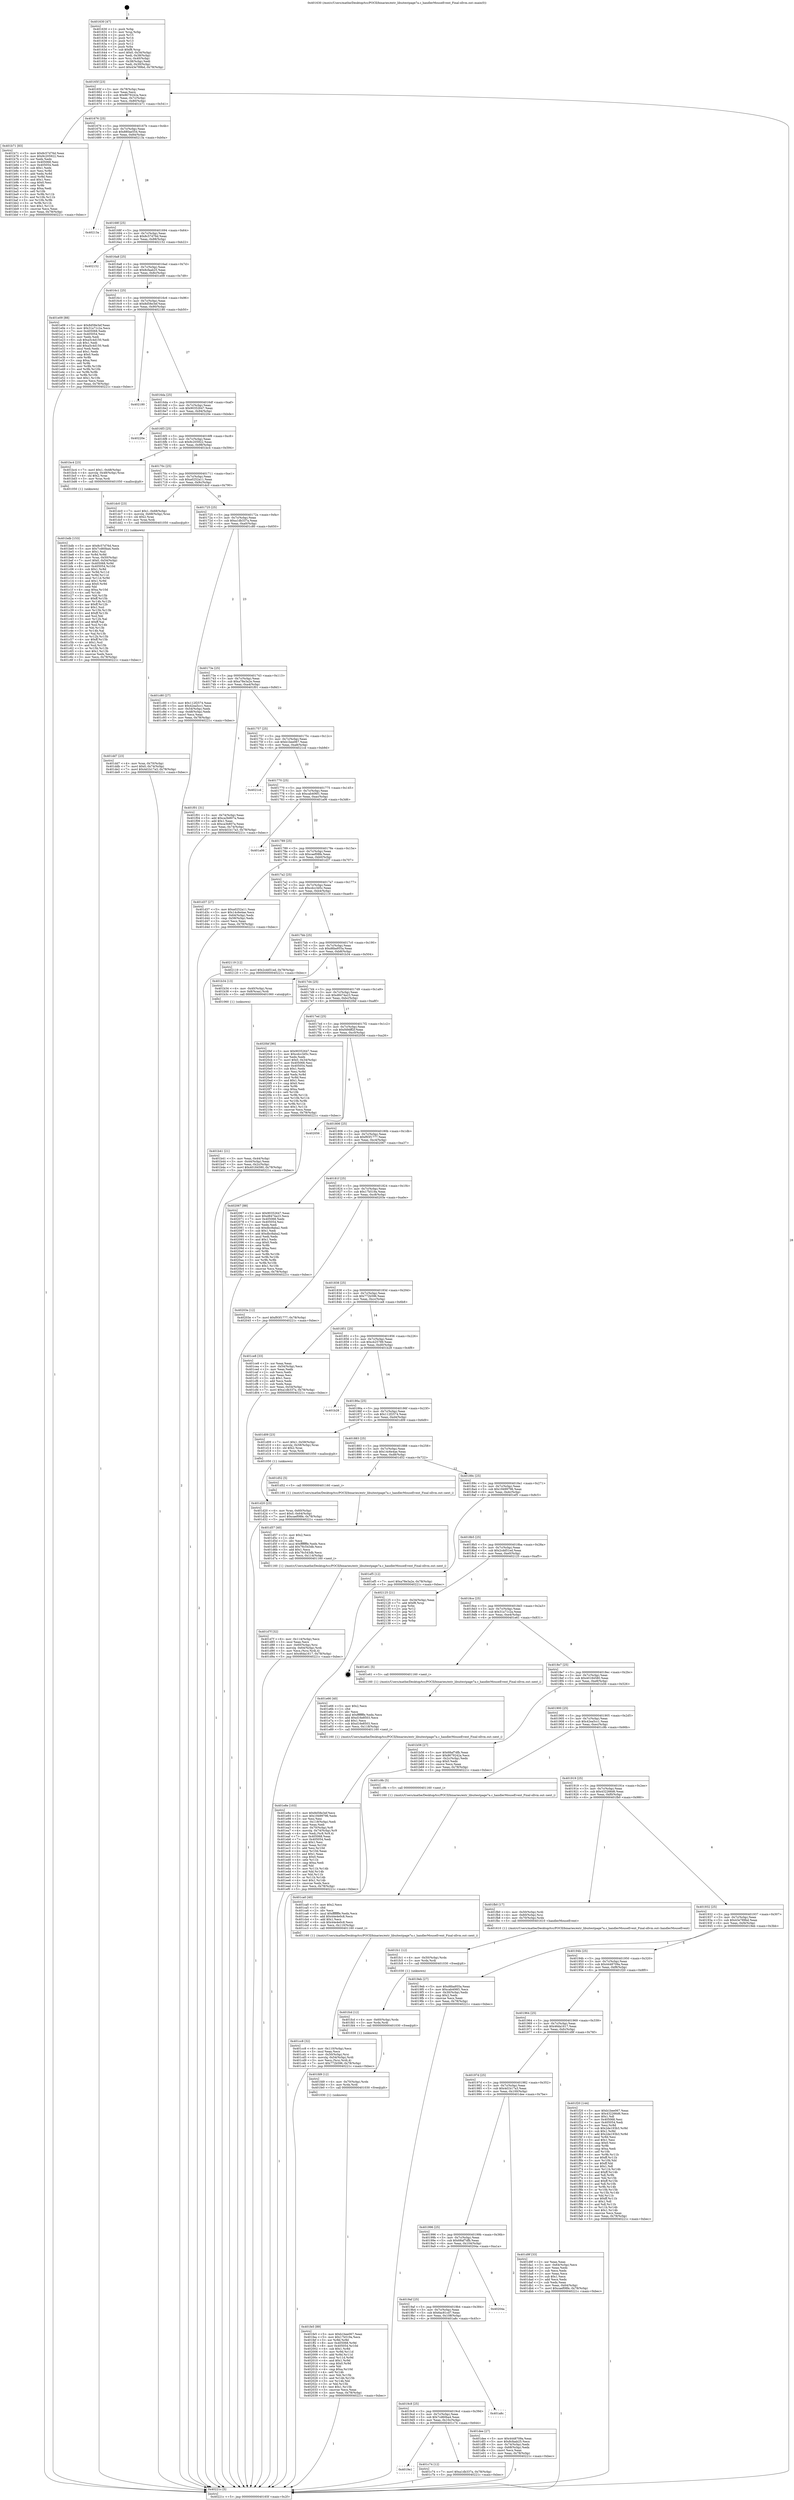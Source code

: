 digraph "0x401630" {
  label = "0x401630 (/mnt/c/Users/mathe/Desktop/tcc/POCII/binaries/extr_libuitestpage7a.c_handlerMouseEvent_Final-ollvm.out::main(0))"
  labelloc = "t"
  node[shape=record]

  Entry [label="",width=0.3,height=0.3,shape=circle,fillcolor=black,style=filled]
  "0x40165f" [label="{
     0x40165f [23]\l
     | [instrs]\l
     &nbsp;&nbsp;0x40165f \<+3\>: mov -0x78(%rbp),%eax\l
     &nbsp;&nbsp;0x401662 \<+2\>: mov %eax,%ecx\l
     &nbsp;&nbsp;0x401664 \<+6\>: sub $0x8679242a,%ecx\l
     &nbsp;&nbsp;0x40166a \<+3\>: mov %eax,-0x7c(%rbp)\l
     &nbsp;&nbsp;0x40166d \<+3\>: mov %ecx,-0x80(%rbp)\l
     &nbsp;&nbsp;0x401670 \<+6\>: je 0000000000401b71 \<main+0x541\>\l
  }"]
  "0x401b71" [label="{
     0x401b71 [83]\l
     | [instrs]\l
     &nbsp;&nbsp;0x401b71 \<+5\>: mov $0x8c57d76d,%eax\l
     &nbsp;&nbsp;0x401b76 \<+5\>: mov $0x9c205922,%ecx\l
     &nbsp;&nbsp;0x401b7b \<+2\>: xor %edx,%edx\l
     &nbsp;&nbsp;0x401b7d \<+7\>: mov 0x405068,%esi\l
     &nbsp;&nbsp;0x401b84 \<+7\>: mov 0x405054,%edi\l
     &nbsp;&nbsp;0x401b8b \<+3\>: sub $0x1,%edx\l
     &nbsp;&nbsp;0x401b8e \<+3\>: mov %esi,%r8d\l
     &nbsp;&nbsp;0x401b91 \<+3\>: add %edx,%r8d\l
     &nbsp;&nbsp;0x401b94 \<+4\>: imul %r8d,%esi\l
     &nbsp;&nbsp;0x401b98 \<+3\>: and $0x1,%esi\l
     &nbsp;&nbsp;0x401b9b \<+3\>: cmp $0x0,%esi\l
     &nbsp;&nbsp;0x401b9e \<+4\>: sete %r9b\l
     &nbsp;&nbsp;0x401ba2 \<+3\>: cmp $0xa,%edi\l
     &nbsp;&nbsp;0x401ba5 \<+4\>: setl %r10b\l
     &nbsp;&nbsp;0x401ba9 \<+3\>: mov %r9b,%r11b\l
     &nbsp;&nbsp;0x401bac \<+3\>: and %r10b,%r11b\l
     &nbsp;&nbsp;0x401baf \<+3\>: xor %r10b,%r9b\l
     &nbsp;&nbsp;0x401bb2 \<+3\>: or %r9b,%r11b\l
     &nbsp;&nbsp;0x401bb5 \<+4\>: test $0x1,%r11b\l
     &nbsp;&nbsp;0x401bb9 \<+3\>: cmovne %ecx,%eax\l
     &nbsp;&nbsp;0x401bbc \<+3\>: mov %eax,-0x78(%rbp)\l
     &nbsp;&nbsp;0x401bbf \<+5\>: jmp 000000000040221c \<main+0xbec\>\l
  }"]
  "0x401676" [label="{
     0x401676 [25]\l
     | [instrs]\l
     &nbsp;&nbsp;0x401676 \<+5\>: jmp 000000000040167b \<main+0x4b\>\l
     &nbsp;&nbsp;0x40167b \<+3\>: mov -0x7c(%rbp),%eax\l
     &nbsp;&nbsp;0x40167e \<+5\>: sub $0x880ae554,%eax\l
     &nbsp;&nbsp;0x401683 \<+6\>: mov %eax,-0x84(%rbp)\l
     &nbsp;&nbsp;0x401689 \<+6\>: je 000000000040213a \<main+0xb0a\>\l
  }"]
  Exit [label="",width=0.3,height=0.3,shape=circle,fillcolor=black,style=filled,peripheries=2]
  "0x40213a" [label="{
     0x40213a\l
  }", style=dashed]
  "0x40168f" [label="{
     0x40168f [25]\l
     | [instrs]\l
     &nbsp;&nbsp;0x40168f \<+5\>: jmp 0000000000401694 \<main+0x64\>\l
     &nbsp;&nbsp;0x401694 \<+3\>: mov -0x7c(%rbp),%eax\l
     &nbsp;&nbsp;0x401697 \<+5\>: sub $0x8c57d76d,%eax\l
     &nbsp;&nbsp;0x40169c \<+6\>: mov %eax,-0x88(%rbp)\l
     &nbsp;&nbsp;0x4016a2 \<+6\>: je 0000000000402152 \<main+0xb22\>\l
  }"]
  "0x401fe5" [label="{
     0x401fe5 [89]\l
     | [instrs]\l
     &nbsp;&nbsp;0x401fe5 \<+5\>: mov $0xb1bee067,%eax\l
     &nbsp;&nbsp;0x401fea \<+5\>: mov $0x17b519a,%ecx\l
     &nbsp;&nbsp;0x401fef \<+3\>: xor %r8d,%r8d\l
     &nbsp;&nbsp;0x401ff2 \<+8\>: mov 0x405068,%r9d\l
     &nbsp;&nbsp;0x401ffa \<+8\>: mov 0x405054,%r10d\l
     &nbsp;&nbsp;0x402002 \<+4\>: sub $0x1,%r8d\l
     &nbsp;&nbsp;0x402006 \<+3\>: mov %r9d,%r11d\l
     &nbsp;&nbsp;0x402009 \<+3\>: add %r8d,%r11d\l
     &nbsp;&nbsp;0x40200c \<+4\>: imul %r11d,%r9d\l
     &nbsp;&nbsp;0x402010 \<+4\>: and $0x1,%r9d\l
     &nbsp;&nbsp;0x402014 \<+4\>: cmp $0x0,%r9d\l
     &nbsp;&nbsp;0x402018 \<+3\>: sete %bl\l
     &nbsp;&nbsp;0x40201b \<+4\>: cmp $0xa,%r10d\l
     &nbsp;&nbsp;0x40201f \<+4\>: setl %r14b\l
     &nbsp;&nbsp;0x402023 \<+3\>: mov %bl,%r15b\l
     &nbsp;&nbsp;0x402026 \<+3\>: and %r14b,%r15b\l
     &nbsp;&nbsp;0x402029 \<+3\>: xor %r14b,%bl\l
     &nbsp;&nbsp;0x40202c \<+3\>: or %bl,%r15b\l
     &nbsp;&nbsp;0x40202f \<+4\>: test $0x1,%r15b\l
     &nbsp;&nbsp;0x402033 \<+3\>: cmovne %ecx,%eax\l
     &nbsp;&nbsp;0x402036 \<+3\>: mov %eax,-0x78(%rbp)\l
     &nbsp;&nbsp;0x402039 \<+5\>: jmp 000000000040221c \<main+0xbec\>\l
  }"]
  "0x402152" [label="{
     0x402152\l
  }", style=dashed]
  "0x4016a8" [label="{
     0x4016a8 [25]\l
     | [instrs]\l
     &nbsp;&nbsp;0x4016a8 \<+5\>: jmp 00000000004016ad \<main+0x7d\>\l
     &nbsp;&nbsp;0x4016ad \<+3\>: mov -0x7c(%rbp),%eax\l
     &nbsp;&nbsp;0x4016b0 \<+5\>: sub $0x8cfaab25,%eax\l
     &nbsp;&nbsp;0x4016b5 \<+6\>: mov %eax,-0x8c(%rbp)\l
     &nbsp;&nbsp;0x4016bb \<+6\>: je 0000000000401e09 \<main+0x7d9\>\l
  }"]
  "0x401fd9" [label="{
     0x401fd9 [12]\l
     | [instrs]\l
     &nbsp;&nbsp;0x401fd9 \<+4\>: mov -0x70(%rbp),%rdx\l
     &nbsp;&nbsp;0x401fdd \<+3\>: mov %rdx,%rdi\l
     &nbsp;&nbsp;0x401fe0 \<+5\>: call 0000000000401030 \<free@plt\>\l
     | [calls]\l
     &nbsp;&nbsp;0x401030 \{1\} (unknown)\l
  }"]
  "0x401e09" [label="{
     0x401e09 [88]\l
     | [instrs]\l
     &nbsp;&nbsp;0x401e09 \<+5\>: mov $0x8d58e3ef,%eax\l
     &nbsp;&nbsp;0x401e0e \<+5\>: mov $0x31a71c2a,%ecx\l
     &nbsp;&nbsp;0x401e13 \<+7\>: mov 0x405068,%edx\l
     &nbsp;&nbsp;0x401e1a \<+7\>: mov 0x405054,%esi\l
     &nbsp;&nbsp;0x401e21 \<+2\>: mov %edx,%edi\l
     &nbsp;&nbsp;0x401e23 \<+6\>: sub $0xa5c4d150,%edi\l
     &nbsp;&nbsp;0x401e29 \<+3\>: sub $0x1,%edi\l
     &nbsp;&nbsp;0x401e2c \<+6\>: add $0xa5c4d150,%edi\l
     &nbsp;&nbsp;0x401e32 \<+3\>: imul %edi,%edx\l
     &nbsp;&nbsp;0x401e35 \<+3\>: and $0x1,%edx\l
     &nbsp;&nbsp;0x401e38 \<+3\>: cmp $0x0,%edx\l
     &nbsp;&nbsp;0x401e3b \<+4\>: sete %r8b\l
     &nbsp;&nbsp;0x401e3f \<+3\>: cmp $0xa,%esi\l
     &nbsp;&nbsp;0x401e42 \<+4\>: setl %r9b\l
     &nbsp;&nbsp;0x401e46 \<+3\>: mov %r8b,%r10b\l
     &nbsp;&nbsp;0x401e49 \<+3\>: and %r9b,%r10b\l
     &nbsp;&nbsp;0x401e4c \<+3\>: xor %r9b,%r8b\l
     &nbsp;&nbsp;0x401e4f \<+3\>: or %r8b,%r10b\l
     &nbsp;&nbsp;0x401e52 \<+4\>: test $0x1,%r10b\l
     &nbsp;&nbsp;0x401e56 \<+3\>: cmovne %ecx,%eax\l
     &nbsp;&nbsp;0x401e59 \<+3\>: mov %eax,-0x78(%rbp)\l
     &nbsp;&nbsp;0x401e5c \<+5\>: jmp 000000000040221c \<main+0xbec\>\l
  }"]
  "0x4016c1" [label="{
     0x4016c1 [25]\l
     | [instrs]\l
     &nbsp;&nbsp;0x4016c1 \<+5\>: jmp 00000000004016c6 \<main+0x96\>\l
     &nbsp;&nbsp;0x4016c6 \<+3\>: mov -0x7c(%rbp),%eax\l
     &nbsp;&nbsp;0x4016c9 \<+5\>: sub $0x8d58e3ef,%eax\l
     &nbsp;&nbsp;0x4016ce \<+6\>: mov %eax,-0x90(%rbp)\l
     &nbsp;&nbsp;0x4016d4 \<+6\>: je 0000000000402180 \<main+0xb50\>\l
  }"]
  "0x401fcd" [label="{
     0x401fcd [12]\l
     | [instrs]\l
     &nbsp;&nbsp;0x401fcd \<+4\>: mov -0x60(%rbp),%rdx\l
     &nbsp;&nbsp;0x401fd1 \<+3\>: mov %rdx,%rdi\l
     &nbsp;&nbsp;0x401fd4 \<+5\>: call 0000000000401030 \<free@plt\>\l
     | [calls]\l
     &nbsp;&nbsp;0x401030 \{1\} (unknown)\l
  }"]
  "0x402180" [label="{
     0x402180\l
  }", style=dashed]
  "0x4016da" [label="{
     0x4016da [25]\l
     | [instrs]\l
     &nbsp;&nbsp;0x4016da \<+5\>: jmp 00000000004016df \<main+0xaf\>\l
     &nbsp;&nbsp;0x4016df \<+3\>: mov -0x7c(%rbp),%eax\l
     &nbsp;&nbsp;0x4016e2 \<+5\>: sub $0x90352647,%eax\l
     &nbsp;&nbsp;0x4016e7 \<+6\>: mov %eax,-0x94(%rbp)\l
     &nbsp;&nbsp;0x4016ed \<+6\>: je 000000000040220e \<main+0xbde\>\l
  }"]
  "0x401fc1" [label="{
     0x401fc1 [12]\l
     | [instrs]\l
     &nbsp;&nbsp;0x401fc1 \<+4\>: mov -0x50(%rbp),%rdx\l
     &nbsp;&nbsp;0x401fc5 \<+3\>: mov %rdx,%rdi\l
     &nbsp;&nbsp;0x401fc8 \<+5\>: call 0000000000401030 \<free@plt\>\l
     | [calls]\l
     &nbsp;&nbsp;0x401030 \{1\} (unknown)\l
  }"]
  "0x40220e" [label="{
     0x40220e\l
  }", style=dashed]
  "0x4016f3" [label="{
     0x4016f3 [25]\l
     | [instrs]\l
     &nbsp;&nbsp;0x4016f3 \<+5\>: jmp 00000000004016f8 \<main+0xc8\>\l
     &nbsp;&nbsp;0x4016f8 \<+3\>: mov -0x7c(%rbp),%eax\l
     &nbsp;&nbsp;0x4016fb \<+5\>: sub $0x9c205922,%eax\l
     &nbsp;&nbsp;0x401700 \<+6\>: mov %eax,-0x98(%rbp)\l
     &nbsp;&nbsp;0x401706 \<+6\>: je 0000000000401bc4 \<main+0x594\>\l
  }"]
  "0x401e8e" [label="{
     0x401e8e [103]\l
     | [instrs]\l
     &nbsp;&nbsp;0x401e8e \<+5\>: mov $0x8d58e3ef,%ecx\l
     &nbsp;&nbsp;0x401e93 \<+5\>: mov $0x19499796,%edx\l
     &nbsp;&nbsp;0x401e98 \<+2\>: xor %esi,%esi\l
     &nbsp;&nbsp;0x401e9a \<+6\>: mov -0x118(%rbp),%edi\l
     &nbsp;&nbsp;0x401ea0 \<+3\>: imul %eax,%edi\l
     &nbsp;&nbsp;0x401ea3 \<+4\>: mov -0x70(%rbp),%r8\l
     &nbsp;&nbsp;0x401ea7 \<+4\>: movslq -0x74(%rbp),%r9\l
     &nbsp;&nbsp;0x401eab \<+4\>: mov %edi,(%r8,%r9,4)\l
     &nbsp;&nbsp;0x401eaf \<+7\>: mov 0x405068,%eax\l
     &nbsp;&nbsp;0x401eb6 \<+7\>: mov 0x405054,%edi\l
     &nbsp;&nbsp;0x401ebd \<+3\>: sub $0x1,%esi\l
     &nbsp;&nbsp;0x401ec0 \<+3\>: mov %eax,%r10d\l
     &nbsp;&nbsp;0x401ec3 \<+3\>: add %esi,%r10d\l
     &nbsp;&nbsp;0x401ec6 \<+4\>: imul %r10d,%eax\l
     &nbsp;&nbsp;0x401eca \<+3\>: and $0x1,%eax\l
     &nbsp;&nbsp;0x401ecd \<+3\>: cmp $0x0,%eax\l
     &nbsp;&nbsp;0x401ed0 \<+4\>: sete %r11b\l
     &nbsp;&nbsp;0x401ed4 \<+3\>: cmp $0xa,%edi\l
     &nbsp;&nbsp;0x401ed7 \<+3\>: setl %bl\l
     &nbsp;&nbsp;0x401eda \<+3\>: mov %r11b,%r14b\l
     &nbsp;&nbsp;0x401edd \<+3\>: and %bl,%r14b\l
     &nbsp;&nbsp;0x401ee0 \<+3\>: xor %bl,%r11b\l
     &nbsp;&nbsp;0x401ee3 \<+3\>: or %r11b,%r14b\l
     &nbsp;&nbsp;0x401ee6 \<+4\>: test $0x1,%r14b\l
     &nbsp;&nbsp;0x401eea \<+3\>: cmovne %edx,%ecx\l
     &nbsp;&nbsp;0x401eed \<+3\>: mov %ecx,-0x78(%rbp)\l
     &nbsp;&nbsp;0x401ef0 \<+5\>: jmp 000000000040221c \<main+0xbec\>\l
  }"]
  "0x401bc4" [label="{
     0x401bc4 [23]\l
     | [instrs]\l
     &nbsp;&nbsp;0x401bc4 \<+7\>: movl $0x1,-0x48(%rbp)\l
     &nbsp;&nbsp;0x401bcb \<+4\>: movslq -0x48(%rbp),%rax\l
     &nbsp;&nbsp;0x401bcf \<+4\>: shl $0x2,%rax\l
     &nbsp;&nbsp;0x401bd3 \<+3\>: mov %rax,%rdi\l
     &nbsp;&nbsp;0x401bd6 \<+5\>: call 0000000000401050 \<malloc@plt\>\l
     | [calls]\l
     &nbsp;&nbsp;0x401050 \{1\} (unknown)\l
  }"]
  "0x40170c" [label="{
     0x40170c [25]\l
     | [instrs]\l
     &nbsp;&nbsp;0x40170c \<+5\>: jmp 0000000000401711 \<main+0xe1\>\l
     &nbsp;&nbsp;0x401711 \<+3\>: mov -0x7c(%rbp),%eax\l
     &nbsp;&nbsp;0x401714 \<+5\>: sub $0xa0252a11,%eax\l
     &nbsp;&nbsp;0x401719 \<+6\>: mov %eax,-0x9c(%rbp)\l
     &nbsp;&nbsp;0x40171f \<+6\>: je 0000000000401dc0 \<main+0x790\>\l
  }"]
  "0x401e66" [label="{
     0x401e66 [40]\l
     | [instrs]\l
     &nbsp;&nbsp;0x401e66 \<+5\>: mov $0x2,%ecx\l
     &nbsp;&nbsp;0x401e6b \<+1\>: cltd\l
     &nbsp;&nbsp;0x401e6c \<+2\>: idiv %ecx\l
     &nbsp;&nbsp;0x401e6e \<+6\>: imul $0xfffffffe,%edx,%ecx\l
     &nbsp;&nbsp;0x401e74 \<+6\>: add $0xd16e8503,%ecx\l
     &nbsp;&nbsp;0x401e7a \<+3\>: add $0x1,%ecx\l
     &nbsp;&nbsp;0x401e7d \<+6\>: sub $0xd16e8503,%ecx\l
     &nbsp;&nbsp;0x401e83 \<+6\>: mov %ecx,-0x118(%rbp)\l
     &nbsp;&nbsp;0x401e89 \<+5\>: call 0000000000401160 \<next_i\>\l
     | [calls]\l
     &nbsp;&nbsp;0x401160 \{1\} (/mnt/c/Users/mathe/Desktop/tcc/POCII/binaries/extr_libuitestpage7a.c_handlerMouseEvent_Final-ollvm.out::next_i)\l
  }"]
  "0x401dc0" [label="{
     0x401dc0 [23]\l
     | [instrs]\l
     &nbsp;&nbsp;0x401dc0 \<+7\>: movl $0x1,-0x68(%rbp)\l
     &nbsp;&nbsp;0x401dc7 \<+4\>: movslq -0x68(%rbp),%rax\l
     &nbsp;&nbsp;0x401dcb \<+4\>: shl $0x2,%rax\l
     &nbsp;&nbsp;0x401dcf \<+3\>: mov %rax,%rdi\l
     &nbsp;&nbsp;0x401dd2 \<+5\>: call 0000000000401050 \<malloc@plt\>\l
     | [calls]\l
     &nbsp;&nbsp;0x401050 \{1\} (unknown)\l
  }"]
  "0x401725" [label="{
     0x401725 [25]\l
     | [instrs]\l
     &nbsp;&nbsp;0x401725 \<+5\>: jmp 000000000040172a \<main+0xfa\>\l
     &nbsp;&nbsp;0x40172a \<+3\>: mov -0x7c(%rbp),%eax\l
     &nbsp;&nbsp;0x40172d \<+5\>: sub $0xa1db337a,%eax\l
     &nbsp;&nbsp;0x401732 \<+6\>: mov %eax,-0xa0(%rbp)\l
     &nbsp;&nbsp;0x401738 \<+6\>: je 0000000000401c80 \<main+0x650\>\l
  }"]
  "0x401dd7" [label="{
     0x401dd7 [23]\l
     | [instrs]\l
     &nbsp;&nbsp;0x401dd7 \<+4\>: mov %rax,-0x70(%rbp)\l
     &nbsp;&nbsp;0x401ddb \<+7\>: movl $0x0,-0x74(%rbp)\l
     &nbsp;&nbsp;0x401de2 \<+7\>: movl $0x4d1b17a3,-0x78(%rbp)\l
     &nbsp;&nbsp;0x401de9 \<+5\>: jmp 000000000040221c \<main+0xbec\>\l
  }"]
  "0x401c80" [label="{
     0x401c80 [27]\l
     | [instrs]\l
     &nbsp;&nbsp;0x401c80 \<+5\>: mov $0x112f2574,%eax\l
     &nbsp;&nbsp;0x401c85 \<+5\>: mov $0x42ea5cc1,%ecx\l
     &nbsp;&nbsp;0x401c8a \<+3\>: mov -0x54(%rbp),%edx\l
     &nbsp;&nbsp;0x401c8d \<+3\>: cmp -0x48(%rbp),%edx\l
     &nbsp;&nbsp;0x401c90 \<+3\>: cmovl %ecx,%eax\l
     &nbsp;&nbsp;0x401c93 \<+3\>: mov %eax,-0x78(%rbp)\l
     &nbsp;&nbsp;0x401c96 \<+5\>: jmp 000000000040221c \<main+0xbec\>\l
  }"]
  "0x40173e" [label="{
     0x40173e [25]\l
     | [instrs]\l
     &nbsp;&nbsp;0x40173e \<+5\>: jmp 0000000000401743 \<main+0x113\>\l
     &nbsp;&nbsp;0x401743 \<+3\>: mov -0x7c(%rbp),%eax\l
     &nbsp;&nbsp;0x401746 \<+5\>: sub $0xa78e3a2e,%eax\l
     &nbsp;&nbsp;0x40174b \<+6\>: mov %eax,-0xa4(%rbp)\l
     &nbsp;&nbsp;0x401751 \<+6\>: je 0000000000401f01 \<main+0x8d1\>\l
  }"]
  "0x401d7f" [label="{
     0x401d7f [32]\l
     | [instrs]\l
     &nbsp;&nbsp;0x401d7f \<+6\>: mov -0x114(%rbp),%ecx\l
     &nbsp;&nbsp;0x401d85 \<+3\>: imul %eax,%ecx\l
     &nbsp;&nbsp;0x401d88 \<+4\>: mov -0x60(%rbp),%rsi\l
     &nbsp;&nbsp;0x401d8c \<+4\>: movslq -0x64(%rbp),%rdi\l
     &nbsp;&nbsp;0x401d90 \<+3\>: mov %ecx,(%rsi,%rdi,4)\l
     &nbsp;&nbsp;0x401d93 \<+7\>: movl $0x46da1617,-0x78(%rbp)\l
     &nbsp;&nbsp;0x401d9a \<+5\>: jmp 000000000040221c \<main+0xbec\>\l
  }"]
  "0x401f01" [label="{
     0x401f01 [31]\l
     | [instrs]\l
     &nbsp;&nbsp;0x401f01 \<+3\>: mov -0x74(%rbp),%eax\l
     &nbsp;&nbsp;0x401f04 \<+5\>: add $0xca3b807a,%eax\l
     &nbsp;&nbsp;0x401f09 \<+3\>: add $0x1,%eax\l
     &nbsp;&nbsp;0x401f0c \<+5\>: sub $0xca3b807a,%eax\l
     &nbsp;&nbsp;0x401f11 \<+3\>: mov %eax,-0x74(%rbp)\l
     &nbsp;&nbsp;0x401f14 \<+7\>: movl $0x4d1b17a3,-0x78(%rbp)\l
     &nbsp;&nbsp;0x401f1b \<+5\>: jmp 000000000040221c \<main+0xbec\>\l
  }"]
  "0x401757" [label="{
     0x401757 [25]\l
     | [instrs]\l
     &nbsp;&nbsp;0x401757 \<+5\>: jmp 000000000040175c \<main+0x12c\>\l
     &nbsp;&nbsp;0x40175c \<+3\>: mov -0x7c(%rbp),%eax\l
     &nbsp;&nbsp;0x40175f \<+5\>: sub $0xb1bee067,%eax\l
     &nbsp;&nbsp;0x401764 \<+6\>: mov %eax,-0xa8(%rbp)\l
     &nbsp;&nbsp;0x40176a \<+6\>: je 00000000004021cd \<main+0xb9d\>\l
  }"]
  "0x401d57" [label="{
     0x401d57 [40]\l
     | [instrs]\l
     &nbsp;&nbsp;0x401d57 \<+5\>: mov $0x2,%ecx\l
     &nbsp;&nbsp;0x401d5c \<+1\>: cltd\l
     &nbsp;&nbsp;0x401d5d \<+2\>: idiv %ecx\l
     &nbsp;&nbsp;0x401d5f \<+6\>: imul $0xfffffffe,%edx,%ecx\l
     &nbsp;&nbsp;0x401d65 \<+6\>: add $0x76c543db,%ecx\l
     &nbsp;&nbsp;0x401d6b \<+3\>: add $0x1,%ecx\l
     &nbsp;&nbsp;0x401d6e \<+6\>: sub $0x76c543db,%ecx\l
     &nbsp;&nbsp;0x401d74 \<+6\>: mov %ecx,-0x114(%rbp)\l
     &nbsp;&nbsp;0x401d7a \<+5\>: call 0000000000401160 \<next_i\>\l
     | [calls]\l
     &nbsp;&nbsp;0x401160 \{1\} (/mnt/c/Users/mathe/Desktop/tcc/POCII/binaries/extr_libuitestpage7a.c_handlerMouseEvent_Final-ollvm.out::next_i)\l
  }"]
  "0x4021cd" [label="{
     0x4021cd\l
  }", style=dashed]
  "0x401770" [label="{
     0x401770 [25]\l
     | [instrs]\l
     &nbsp;&nbsp;0x401770 \<+5\>: jmp 0000000000401775 \<main+0x145\>\l
     &nbsp;&nbsp;0x401775 \<+3\>: mov -0x7c(%rbp),%eax\l
     &nbsp;&nbsp;0x401778 \<+5\>: sub $0xcab406f1,%eax\l
     &nbsp;&nbsp;0x40177d \<+6\>: mov %eax,-0xac(%rbp)\l
     &nbsp;&nbsp;0x401783 \<+6\>: je 0000000000401a06 \<main+0x3d6\>\l
  }"]
  "0x401d20" [label="{
     0x401d20 [23]\l
     | [instrs]\l
     &nbsp;&nbsp;0x401d20 \<+4\>: mov %rax,-0x60(%rbp)\l
     &nbsp;&nbsp;0x401d24 \<+7\>: movl $0x0,-0x64(%rbp)\l
     &nbsp;&nbsp;0x401d2b \<+7\>: movl $0xcaef08fe,-0x78(%rbp)\l
     &nbsp;&nbsp;0x401d32 \<+5\>: jmp 000000000040221c \<main+0xbec\>\l
  }"]
  "0x401a06" [label="{
     0x401a06\l
  }", style=dashed]
  "0x401789" [label="{
     0x401789 [25]\l
     | [instrs]\l
     &nbsp;&nbsp;0x401789 \<+5\>: jmp 000000000040178e \<main+0x15e\>\l
     &nbsp;&nbsp;0x40178e \<+3\>: mov -0x7c(%rbp),%eax\l
     &nbsp;&nbsp;0x401791 \<+5\>: sub $0xcaef08fe,%eax\l
     &nbsp;&nbsp;0x401796 \<+6\>: mov %eax,-0xb0(%rbp)\l
     &nbsp;&nbsp;0x40179c \<+6\>: je 0000000000401d37 \<main+0x707\>\l
  }"]
  "0x401cc8" [label="{
     0x401cc8 [32]\l
     | [instrs]\l
     &nbsp;&nbsp;0x401cc8 \<+6\>: mov -0x110(%rbp),%ecx\l
     &nbsp;&nbsp;0x401cce \<+3\>: imul %eax,%ecx\l
     &nbsp;&nbsp;0x401cd1 \<+4\>: mov -0x50(%rbp),%rsi\l
     &nbsp;&nbsp;0x401cd5 \<+4\>: movslq -0x54(%rbp),%rdi\l
     &nbsp;&nbsp;0x401cd9 \<+3\>: mov %ecx,(%rsi,%rdi,4)\l
     &nbsp;&nbsp;0x401cdc \<+7\>: movl $0x772b596,-0x78(%rbp)\l
     &nbsp;&nbsp;0x401ce3 \<+5\>: jmp 000000000040221c \<main+0xbec\>\l
  }"]
  "0x401d37" [label="{
     0x401d37 [27]\l
     | [instrs]\l
     &nbsp;&nbsp;0x401d37 \<+5\>: mov $0xa0252a11,%eax\l
     &nbsp;&nbsp;0x401d3c \<+5\>: mov $0x14c6e4ae,%ecx\l
     &nbsp;&nbsp;0x401d41 \<+3\>: mov -0x64(%rbp),%edx\l
     &nbsp;&nbsp;0x401d44 \<+3\>: cmp -0x58(%rbp),%edx\l
     &nbsp;&nbsp;0x401d47 \<+3\>: cmovl %ecx,%eax\l
     &nbsp;&nbsp;0x401d4a \<+3\>: mov %eax,-0x78(%rbp)\l
     &nbsp;&nbsp;0x401d4d \<+5\>: jmp 000000000040221c \<main+0xbec\>\l
  }"]
  "0x4017a2" [label="{
     0x4017a2 [25]\l
     | [instrs]\l
     &nbsp;&nbsp;0x4017a2 \<+5\>: jmp 00000000004017a7 \<main+0x177\>\l
     &nbsp;&nbsp;0x4017a7 \<+3\>: mov -0x7c(%rbp),%eax\l
     &nbsp;&nbsp;0x4017aa \<+5\>: sub $0xcdcc3d5c,%eax\l
     &nbsp;&nbsp;0x4017af \<+6\>: mov %eax,-0xb4(%rbp)\l
     &nbsp;&nbsp;0x4017b5 \<+6\>: je 0000000000402119 \<main+0xae9\>\l
  }"]
  "0x401ca0" [label="{
     0x401ca0 [40]\l
     | [instrs]\l
     &nbsp;&nbsp;0x401ca0 \<+5\>: mov $0x2,%ecx\l
     &nbsp;&nbsp;0x401ca5 \<+1\>: cltd\l
     &nbsp;&nbsp;0x401ca6 \<+2\>: idiv %ecx\l
     &nbsp;&nbsp;0x401ca8 \<+6\>: imul $0xfffffffe,%edx,%ecx\l
     &nbsp;&nbsp;0x401cae \<+6\>: add $0x44e4e0c8,%ecx\l
     &nbsp;&nbsp;0x401cb4 \<+3\>: add $0x1,%ecx\l
     &nbsp;&nbsp;0x401cb7 \<+6\>: sub $0x44e4e0c8,%ecx\l
     &nbsp;&nbsp;0x401cbd \<+6\>: mov %ecx,-0x110(%rbp)\l
     &nbsp;&nbsp;0x401cc3 \<+5\>: call 0000000000401160 \<next_i\>\l
     | [calls]\l
     &nbsp;&nbsp;0x401160 \{1\} (/mnt/c/Users/mathe/Desktop/tcc/POCII/binaries/extr_libuitestpage7a.c_handlerMouseEvent_Final-ollvm.out::next_i)\l
  }"]
  "0x402119" [label="{
     0x402119 [12]\l
     | [instrs]\l
     &nbsp;&nbsp;0x402119 \<+7\>: movl $0x2cdd51ed,-0x78(%rbp)\l
     &nbsp;&nbsp;0x402120 \<+5\>: jmp 000000000040221c \<main+0xbec\>\l
  }"]
  "0x4017bb" [label="{
     0x4017bb [25]\l
     | [instrs]\l
     &nbsp;&nbsp;0x4017bb \<+5\>: jmp 00000000004017c0 \<main+0x190\>\l
     &nbsp;&nbsp;0x4017c0 \<+3\>: mov -0x7c(%rbp),%eax\l
     &nbsp;&nbsp;0x4017c3 \<+5\>: sub $0xd6ba955a,%eax\l
     &nbsp;&nbsp;0x4017c8 \<+6\>: mov %eax,-0xb8(%rbp)\l
     &nbsp;&nbsp;0x4017ce \<+6\>: je 0000000000401b34 \<main+0x504\>\l
  }"]
  "0x4019e1" [label="{
     0x4019e1\l
  }", style=dashed]
  "0x401b34" [label="{
     0x401b34 [13]\l
     | [instrs]\l
     &nbsp;&nbsp;0x401b34 \<+4\>: mov -0x40(%rbp),%rax\l
     &nbsp;&nbsp;0x401b38 \<+4\>: mov 0x8(%rax),%rdi\l
     &nbsp;&nbsp;0x401b3c \<+5\>: call 0000000000401060 \<atoi@plt\>\l
     | [calls]\l
     &nbsp;&nbsp;0x401060 \{1\} (unknown)\l
  }"]
  "0x4017d4" [label="{
     0x4017d4 [25]\l
     | [instrs]\l
     &nbsp;&nbsp;0x4017d4 \<+5\>: jmp 00000000004017d9 \<main+0x1a9\>\l
     &nbsp;&nbsp;0x4017d9 \<+3\>: mov -0x7c(%rbp),%eax\l
     &nbsp;&nbsp;0x4017dc \<+5\>: sub $0xd8474a23,%eax\l
     &nbsp;&nbsp;0x4017e1 \<+6\>: mov %eax,-0xbc(%rbp)\l
     &nbsp;&nbsp;0x4017e7 \<+6\>: je 00000000004020bf \<main+0xa8f\>\l
  }"]
  "0x401c74" [label="{
     0x401c74 [12]\l
     | [instrs]\l
     &nbsp;&nbsp;0x401c74 \<+7\>: movl $0xa1db337a,-0x78(%rbp)\l
     &nbsp;&nbsp;0x401c7b \<+5\>: jmp 000000000040221c \<main+0xbec\>\l
  }"]
  "0x4020bf" [label="{
     0x4020bf [90]\l
     | [instrs]\l
     &nbsp;&nbsp;0x4020bf \<+5\>: mov $0x90352647,%eax\l
     &nbsp;&nbsp;0x4020c4 \<+5\>: mov $0xcdcc3d5c,%ecx\l
     &nbsp;&nbsp;0x4020c9 \<+2\>: xor %edx,%edx\l
     &nbsp;&nbsp;0x4020cb \<+7\>: movl $0x0,-0x34(%rbp)\l
     &nbsp;&nbsp;0x4020d2 \<+7\>: mov 0x405068,%esi\l
     &nbsp;&nbsp;0x4020d9 \<+7\>: mov 0x405054,%edi\l
     &nbsp;&nbsp;0x4020e0 \<+3\>: sub $0x1,%edx\l
     &nbsp;&nbsp;0x4020e3 \<+3\>: mov %esi,%r8d\l
     &nbsp;&nbsp;0x4020e6 \<+3\>: add %edx,%r8d\l
     &nbsp;&nbsp;0x4020e9 \<+4\>: imul %r8d,%esi\l
     &nbsp;&nbsp;0x4020ed \<+3\>: and $0x1,%esi\l
     &nbsp;&nbsp;0x4020f0 \<+3\>: cmp $0x0,%esi\l
     &nbsp;&nbsp;0x4020f3 \<+4\>: sete %r9b\l
     &nbsp;&nbsp;0x4020f7 \<+3\>: cmp $0xa,%edi\l
     &nbsp;&nbsp;0x4020fa \<+4\>: setl %r10b\l
     &nbsp;&nbsp;0x4020fe \<+3\>: mov %r9b,%r11b\l
     &nbsp;&nbsp;0x402101 \<+3\>: and %r10b,%r11b\l
     &nbsp;&nbsp;0x402104 \<+3\>: xor %r10b,%r9b\l
     &nbsp;&nbsp;0x402107 \<+3\>: or %r9b,%r11b\l
     &nbsp;&nbsp;0x40210a \<+4\>: test $0x1,%r11b\l
     &nbsp;&nbsp;0x40210e \<+3\>: cmovne %ecx,%eax\l
     &nbsp;&nbsp;0x402111 \<+3\>: mov %eax,-0x78(%rbp)\l
     &nbsp;&nbsp;0x402114 \<+5\>: jmp 000000000040221c \<main+0xbec\>\l
  }"]
  "0x4017ed" [label="{
     0x4017ed [25]\l
     | [instrs]\l
     &nbsp;&nbsp;0x4017ed \<+5\>: jmp 00000000004017f2 \<main+0x1c2\>\l
     &nbsp;&nbsp;0x4017f2 \<+3\>: mov -0x7c(%rbp),%eax\l
     &nbsp;&nbsp;0x4017f5 \<+5\>: sub $0xf49dff2f,%eax\l
     &nbsp;&nbsp;0x4017fa \<+6\>: mov %eax,-0xc0(%rbp)\l
     &nbsp;&nbsp;0x401800 \<+6\>: je 0000000000402056 \<main+0xa26\>\l
  }"]
  "0x4019c8" [label="{
     0x4019c8 [25]\l
     | [instrs]\l
     &nbsp;&nbsp;0x4019c8 \<+5\>: jmp 00000000004019cd \<main+0x39d\>\l
     &nbsp;&nbsp;0x4019cd \<+3\>: mov -0x7c(%rbp),%eax\l
     &nbsp;&nbsp;0x4019d0 \<+5\>: sub $0x7cd60ba4,%eax\l
     &nbsp;&nbsp;0x4019d5 \<+6\>: mov %eax,-0x10c(%rbp)\l
     &nbsp;&nbsp;0x4019db \<+6\>: je 0000000000401c74 \<main+0x644\>\l
  }"]
  "0x402056" [label="{
     0x402056\l
  }", style=dashed]
  "0x401806" [label="{
     0x401806 [25]\l
     | [instrs]\l
     &nbsp;&nbsp;0x401806 \<+5\>: jmp 000000000040180b \<main+0x1db\>\l
     &nbsp;&nbsp;0x40180b \<+3\>: mov -0x7c(%rbp),%eax\l
     &nbsp;&nbsp;0x40180e \<+5\>: sub $0xf93f1777,%eax\l
     &nbsp;&nbsp;0x401813 \<+6\>: mov %eax,-0xc4(%rbp)\l
     &nbsp;&nbsp;0x401819 \<+6\>: je 0000000000402067 \<main+0xa37\>\l
  }"]
  "0x401a8c" [label="{
     0x401a8c\l
  }", style=dashed]
  "0x402067" [label="{
     0x402067 [88]\l
     | [instrs]\l
     &nbsp;&nbsp;0x402067 \<+5\>: mov $0x90352647,%eax\l
     &nbsp;&nbsp;0x40206c \<+5\>: mov $0xd8474a23,%ecx\l
     &nbsp;&nbsp;0x402071 \<+7\>: mov 0x405068,%edx\l
     &nbsp;&nbsp;0x402078 \<+7\>: mov 0x405054,%esi\l
     &nbsp;&nbsp;0x40207f \<+2\>: mov %edx,%edi\l
     &nbsp;&nbsp;0x402081 \<+6\>: sub $0xdbc8aba2,%edi\l
     &nbsp;&nbsp;0x402087 \<+3\>: sub $0x1,%edi\l
     &nbsp;&nbsp;0x40208a \<+6\>: add $0xdbc8aba2,%edi\l
     &nbsp;&nbsp;0x402090 \<+3\>: imul %edi,%edx\l
     &nbsp;&nbsp;0x402093 \<+3\>: and $0x1,%edx\l
     &nbsp;&nbsp;0x402096 \<+3\>: cmp $0x0,%edx\l
     &nbsp;&nbsp;0x402099 \<+4\>: sete %r8b\l
     &nbsp;&nbsp;0x40209d \<+3\>: cmp $0xa,%esi\l
     &nbsp;&nbsp;0x4020a0 \<+4\>: setl %r9b\l
     &nbsp;&nbsp;0x4020a4 \<+3\>: mov %r8b,%r10b\l
     &nbsp;&nbsp;0x4020a7 \<+3\>: and %r9b,%r10b\l
     &nbsp;&nbsp;0x4020aa \<+3\>: xor %r9b,%r8b\l
     &nbsp;&nbsp;0x4020ad \<+3\>: or %r8b,%r10b\l
     &nbsp;&nbsp;0x4020b0 \<+4\>: test $0x1,%r10b\l
     &nbsp;&nbsp;0x4020b4 \<+3\>: cmovne %ecx,%eax\l
     &nbsp;&nbsp;0x4020b7 \<+3\>: mov %eax,-0x78(%rbp)\l
     &nbsp;&nbsp;0x4020ba \<+5\>: jmp 000000000040221c \<main+0xbec\>\l
  }"]
  "0x40181f" [label="{
     0x40181f [25]\l
     | [instrs]\l
     &nbsp;&nbsp;0x40181f \<+5\>: jmp 0000000000401824 \<main+0x1f4\>\l
     &nbsp;&nbsp;0x401824 \<+3\>: mov -0x7c(%rbp),%eax\l
     &nbsp;&nbsp;0x401827 \<+5\>: sub $0x17b519a,%eax\l
     &nbsp;&nbsp;0x40182c \<+6\>: mov %eax,-0xc8(%rbp)\l
     &nbsp;&nbsp;0x401832 \<+6\>: je 000000000040203e \<main+0xa0e\>\l
  }"]
  "0x4019af" [label="{
     0x4019af [25]\l
     | [instrs]\l
     &nbsp;&nbsp;0x4019af \<+5\>: jmp 00000000004019b4 \<main+0x384\>\l
     &nbsp;&nbsp;0x4019b4 \<+3\>: mov -0x7c(%rbp),%eax\l
     &nbsp;&nbsp;0x4019b7 \<+5\>: sub $0x6ac81cd7,%eax\l
     &nbsp;&nbsp;0x4019bc \<+6\>: mov %eax,-0x108(%rbp)\l
     &nbsp;&nbsp;0x4019c2 \<+6\>: je 0000000000401a8c \<main+0x45c\>\l
  }"]
  "0x40203e" [label="{
     0x40203e [12]\l
     | [instrs]\l
     &nbsp;&nbsp;0x40203e \<+7\>: movl $0xf93f1777,-0x78(%rbp)\l
     &nbsp;&nbsp;0x402045 \<+5\>: jmp 000000000040221c \<main+0xbec\>\l
  }"]
  "0x401838" [label="{
     0x401838 [25]\l
     | [instrs]\l
     &nbsp;&nbsp;0x401838 \<+5\>: jmp 000000000040183d \<main+0x20d\>\l
     &nbsp;&nbsp;0x40183d \<+3\>: mov -0x7c(%rbp),%eax\l
     &nbsp;&nbsp;0x401840 \<+5\>: sub $0x772b596,%eax\l
     &nbsp;&nbsp;0x401845 \<+6\>: mov %eax,-0xcc(%rbp)\l
     &nbsp;&nbsp;0x40184b \<+6\>: je 0000000000401ce8 \<main+0x6b8\>\l
  }"]
  "0x40204a" [label="{
     0x40204a\l
  }", style=dashed]
  "0x401ce8" [label="{
     0x401ce8 [33]\l
     | [instrs]\l
     &nbsp;&nbsp;0x401ce8 \<+2\>: xor %eax,%eax\l
     &nbsp;&nbsp;0x401cea \<+3\>: mov -0x54(%rbp),%ecx\l
     &nbsp;&nbsp;0x401ced \<+2\>: mov %eax,%edx\l
     &nbsp;&nbsp;0x401cef \<+2\>: sub %ecx,%edx\l
     &nbsp;&nbsp;0x401cf1 \<+2\>: mov %eax,%ecx\l
     &nbsp;&nbsp;0x401cf3 \<+3\>: sub $0x1,%ecx\l
     &nbsp;&nbsp;0x401cf6 \<+2\>: add %ecx,%edx\l
     &nbsp;&nbsp;0x401cf8 \<+2\>: sub %edx,%eax\l
     &nbsp;&nbsp;0x401cfa \<+3\>: mov %eax,-0x54(%rbp)\l
     &nbsp;&nbsp;0x401cfd \<+7\>: movl $0xa1db337a,-0x78(%rbp)\l
     &nbsp;&nbsp;0x401d04 \<+5\>: jmp 000000000040221c \<main+0xbec\>\l
  }"]
  "0x401851" [label="{
     0x401851 [25]\l
     | [instrs]\l
     &nbsp;&nbsp;0x401851 \<+5\>: jmp 0000000000401856 \<main+0x226\>\l
     &nbsp;&nbsp;0x401856 \<+3\>: mov -0x7c(%rbp),%eax\l
     &nbsp;&nbsp;0x401859 \<+5\>: sub $0xcb25789,%eax\l
     &nbsp;&nbsp;0x40185e \<+6\>: mov %eax,-0xd0(%rbp)\l
     &nbsp;&nbsp;0x401864 \<+6\>: je 0000000000401b28 \<main+0x4f8\>\l
  }"]
  "0x401996" [label="{
     0x401996 [25]\l
     | [instrs]\l
     &nbsp;&nbsp;0x401996 \<+5\>: jmp 000000000040199b \<main+0x36b\>\l
     &nbsp;&nbsp;0x40199b \<+3\>: mov -0x7c(%rbp),%eax\l
     &nbsp;&nbsp;0x40199e \<+5\>: sub $0x68af7dfb,%eax\l
     &nbsp;&nbsp;0x4019a3 \<+6\>: mov %eax,-0x104(%rbp)\l
     &nbsp;&nbsp;0x4019a9 \<+6\>: je 000000000040204a \<main+0xa1a\>\l
  }"]
  "0x401b28" [label="{
     0x401b28\l
  }", style=dashed]
  "0x40186a" [label="{
     0x40186a [25]\l
     | [instrs]\l
     &nbsp;&nbsp;0x40186a \<+5\>: jmp 000000000040186f \<main+0x23f\>\l
     &nbsp;&nbsp;0x40186f \<+3\>: mov -0x7c(%rbp),%eax\l
     &nbsp;&nbsp;0x401872 \<+5\>: sub $0x112f2574,%eax\l
     &nbsp;&nbsp;0x401877 \<+6\>: mov %eax,-0xd4(%rbp)\l
     &nbsp;&nbsp;0x40187d \<+6\>: je 0000000000401d09 \<main+0x6d9\>\l
  }"]
  "0x401dee" [label="{
     0x401dee [27]\l
     | [instrs]\l
     &nbsp;&nbsp;0x401dee \<+5\>: mov $0x4448709a,%eax\l
     &nbsp;&nbsp;0x401df3 \<+5\>: mov $0x8cfaab25,%ecx\l
     &nbsp;&nbsp;0x401df8 \<+3\>: mov -0x74(%rbp),%edx\l
     &nbsp;&nbsp;0x401dfb \<+3\>: cmp -0x68(%rbp),%edx\l
     &nbsp;&nbsp;0x401dfe \<+3\>: cmovl %ecx,%eax\l
     &nbsp;&nbsp;0x401e01 \<+3\>: mov %eax,-0x78(%rbp)\l
     &nbsp;&nbsp;0x401e04 \<+5\>: jmp 000000000040221c \<main+0xbec\>\l
  }"]
  "0x401d09" [label="{
     0x401d09 [23]\l
     | [instrs]\l
     &nbsp;&nbsp;0x401d09 \<+7\>: movl $0x1,-0x58(%rbp)\l
     &nbsp;&nbsp;0x401d10 \<+4\>: movslq -0x58(%rbp),%rax\l
     &nbsp;&nbsp;0x401d14 \<+4\>: shl $0x2,%rax\l
     &nbsp;&nbsp;0x401d18 \<+3\>: mov %rax,%rdi\l
     &nbsp;&nbsp;0x401d1b \<+5\>: call 0000000000401050 \<malloc@plt\>\l
     | [calls]\l
     &nbsp;&nbsp;0x401050 \{1\} (unknown)\l
  }"]
  "0x401883" [label="{
     0x401883 [25]\l
     | [instrs]\l
     &nbsp;&nbsp;0x401883 \<+5\>: jmp 0000000000401888 \<main+0x258\>\l
     &nbsp;&nbsp;0x401888 \<+3\>: mov -0x7c(%rbp),%eax\l
     &nbsp;&nbsp;0x40188b \<+5\>: sub $0x14c6e4ae,%eax\l
     &nbsp;&nbsp;0x401890 \<+6\>: mov %eax,-0xd8(%rbp)\l
     &nbsp;&nbsp;0x401896 \<+6\>: je 0000000000401d52 \<main+0x722\>\l
  }"]
  "0x40197d" [label="{
     0x40197d [25]\l
     | [instrs]\l
     &nbsp;&nbsp;0x40197d \<+5\>: jmp 0000000000401982 \<main+0x352\>\l
     &nbsp;&nbsp;0x401982 \<+3\>: mov -0x7c(%rbp),%eax\l
     &nbsp;&nbsp;0x401985 \<+5\>: sub $0x4d1b17a3,%eax\l
     &nbsp;&nbsp;0x40198a \<+6\>: mov %eax,-0x100(%rbp)\l
     &nbsp;&nbsp;0x401990 \<+6\>: je 0000000000401dee \<main+0x7be\>\l
  }"]
  "0x401d52" [label="{
     0x401d52 [5]\l
     | [instrs]\l
     &nbsp;&nbsp;0x401d52 \<+5\>: call 0000000000401160 \<next_i\>\l
     | [calls]\l
     &nbsp;&nbsp;0x401160 \{1\} (/mnt/c/Users/mathe/Desktop/tcc/POCII/binaries/extr_libuitestpage7a.c_handlerMouseEvent_Final-ollvm.out::next_i)\l
  }"]
  "0x40189c" [label="{
     0x40189c [25]\l
     | [instrs]\l
     &nbsp;&nbsp;0x40189c \<+5\>: jmp 00000000004018a1 \<main+0x271\>\l
     &nbsp;&nbsp;0x4018a1 \<+3\>: mov -0x7c(%rbp),%eax\l
     &nbsp;&nbsp;0x4018a4 \<+5\>: sub $0x19499796,%eax\l
     &nbsp;&nbsp;0x4018a9 \<+6\>: mov %eax,-0xdc(%rbp)\l
     &nbsp;&nbsp;0x4018af \<+6\>: je 0000000000401ef5 \<main+0x8c5\>\l
  }"]
  "0x401d9f" [label="{
     0x401d9f [33]\l
     | [instrs]\l
     &nbsp;&nbsp;0x401d9f \<+2\>: xor %eax,%eax\l
     &nbsp;&nbsp;0x401da1 \<+3\>: mov -0x64(%rbp),%ecx\l
     &nbsp;&nbsp;0x401da4 \<+2\>: mov %eax,%edx\l
     &nbsp;&nbsp;0x401da6 \<+2\>: sub %ecx,%edx\l
     &nbsp;&nbsp;0x401da8 \<+2\>: mov %eax,%ecx\l
     &nbsp;&nbsp;0x401daa \<+3\>: sub $0x1,%ecx\l
     &nbsp;&nbsp;0x401dad \<+2\>: add %ecx,%edx\l
     &nbsp;&nbsp;0x401daf \<+2\>: sub %edx,%eax\l
     &nbsp;&nbsp;0x401db1 \<+3\>: mov %eax,-0x64(%rbp)\l
     &nbsp;&nbsp;0x401db4 \<+7\>: movl $0xcaef08fe,-0x78(%rbp)\l
     &nbsp;&nbsp;0x401dbb \<+5\>: jmp 000000000040221c \<main+0xbec\>\l
  }"]
  "0x401ef5" [label="{
     0x401ef5 [12]\l
     | [instrs]\l
     &nbsp;&nbsp;0x401ef5 \<+7\>: movl $0xa78e3a2e,-0x78(%rbp)\l
     &nbsp;&nbsp;0x401efc \<+5\>: jmp 000000000040221c \<main+0xbec\>\l
  }"]
  "0x4018b5" [label="{
     0x4018b5 [25]\l
     | [instrs]\l
     &nbsp;&nbsp;0x4018b5 \<+5\>: jmp 00000000004018ba \<main+0x28a\>\l
     &nbsp;&nbsp;0x4018ba \<+3\>: mov -0x7c(%rbp),%eax\l
     &nbsp;&nbsp;0x4018bd \<+5\>: sub $0x2cdd51ed,%eax\l
     &nbsp;&nbsp;0x4018c2 \<+6\>: mov %eax,-0xe0(%rbp)\l
     &nbsp;&nbsp;0x4018c8 \<+6\>: je 0000000000402125 \<main+0xaf5\>\l
  }"]
  "0x401964" [label="{
     0x401964 [25]\l
     | [instrs]\l
     &nbsp;&nbsp;0x401964 \<+5\>: jmp 0000000000401969 \<main+0x339\>\l
     &nbsp;&nbsp;0x401969 \<+3\>: mov -0x7c(%rbp),%eax\l
     &nbsp;&nbsp;0x40196c \<+5\>: sub $0x46da1617,%eax\l
     &nbsp;&nbsp;0x401971 \<+6\>: mov %eax,-0xfc(%rbp)\l
     &nbsp;&nbsp;0x401977 \<+6\>: je 0000000000401d9f \<main+0x76f\>\l
  }"]
  "0x402125" [label="{
     0x402125 [21]\l
     | [instrs]\l
     &nbsp;&nbsp;0x402125 \<+3\>: mov -0x34(%rbp),%eax\l
     &nbsp;&nbsp;0x402128 \<+7\>: add $0xf8,%rsp\l
     &nbsp;&nbsp;0x40212f \<+1\>: pop %rbx\l
     &nbsp;&nbsp;0x402130 \<+2\>: pop %r12\l
     &nbsp;&nbsp;0x402132 \<+2\>: pop %r13\l
     &nbsp;&nbsp;0x402134 \<+2\>: pop %r14\l
     &nbsp;&nbsp;0x402136 \<+2\>: pop %r15\l
     &nbsp;&nbsp;0x402138 \<+1\>: pop %rbp\l
     &nbsp;&nbsp;0x402139 \<+1\>: ret\l
  }"]
  "0x4018ce" [label="{
     0x4018ce [25]\l
     | [instrs]\l
     &nbsp;&nbsp;0x4018ce \<+5\>: jmp 00000000004018d3 \<main+0x2a3\>\l
     &nbsp;&nbsp;0x4018d3 \<+3\>: mov -0x7c(%rbp),%eax\l
     &nbsp;&nbsp;0x4018d6 \<+5\>: sub $0x31a71c2a,%eax\l
     &nbsp;&nbsp;0x4018db \<+6\>: mov %eax,-0xe4(%rbp)\l
     &nbsp;&nbsp;0x4018e1 \<+6\>: je 0000000000401e61 \<main+0x831\>\l
  }"]
  "0x401f20" [label="{
     0x401f20 [144]\l
     | [instrs]\l
     &nbsp;&nbsp;0x401f20 \<+5\>: mov $0xb1bee067,%eax\l
     &nbsp;&nbsp;0x401f25 \<+5\>: mov $0x432266d6,%ecx\l
     &nbsp;&nbsp;0x401f2a \<+2\>: mov $0x1,%dl\l
     &nbsp;&nbsp;0x401f2c \<+7\>: mov 0x405068,%esi\l
     &nbsp;&nbsp;0x401f33 \<+7\>: mov 0x405054,%edi\l
     &nbsp;&nbsp;0x401f3a \<+3\>: mov %esi,%r8d\l
     &nbsp;&nbsp;0x401f3d \<+7\>: sub $0x2de193b3,%r8d\l
     &nbsp;&nbsp;0x401f44 \<+4\>: sub $0x1,%r8d\l
     &nbsp;&nbsp;0x401f48 \<+7\>: add $0x2de193b3,%r8d\l
     &nbsp;&nbsp;0x401f4f \<+4\>: imul %r8d,%esi\l
     &nbsp;&nbsp;0x401f53 \<+3\>: and $0x1,%esi\l
     &nbsp;&nbsp;0x401f56 \<+3\>: cmp $0x0,%esi\l
     &nbsp;&nbsp;0x401f59 \<+4\>: sete %r9b\l
     &nbsp;&nbsp;0x401f5d \<+3\>: cmp $0xa,%edi\l
     &nbsp;&nbsp;0x401f60 \<+4\>: setl %r10b\l
     &nbsp;&nbsp;0x401f64 \<+3\>: mov %r9b,%r11b\l
     &nbsp;&nbsp;0x401f67 \<+4\>: xor $0xff,%r11b\l
     &nbsp;&nbsp;0x401f6b \<+3\>: mov %r10b,%bl\l
     &nbsp;&nbsp;0x401f6e \<+3\>: xor $0xff,%bl\l
     &nbsp;&nbsp;0x401f71 \<+3\>: xor $0x1,%dl\l
     &nbsp;&nbsp;0x401f74 \<+3\>: mov %r11b,%r14b\l
     &nbsp;&nbsp;0x401f77 \<+4\>: and $0xff,%r14b\l
     &nbsp;&nbsp;0x401f7b \<+3\>: and %dl,%r9b\l
     &nbsp;&nbsp;0x401f7e \<+3\>: mov %bl,%r15b\l
     &nbsp;&nbsp;0x401f81 \<+4\>: and $0xff,%r15b\l
     &nbsp;&nbsp;0x401f85 \<+3\>: and %dl,%r10b\l
     &nbsp;&nbsp;0x401f88 \<+3\>: or %r9b,%r14b\l
     &nbsp;&nbsp;0x401f8b \<+3\>: or %r10b,%r15b\l
     &nbsp;&nbsp;0x401f8e \<+3\>: xor %r15b,%r14b\l
     &nbsp;&nbsp;0x401f91 \<+3\>: or %bl,%r11b\l
     &nbsp;&nbsp;0x401f94 \<+4\>: xor $0xff,%r11b\l
     &nbsp;&nbsp;0x401f98 \<+3\>: or $0x1,%dl\l
     &nbsp;&nbsp;0x401f9b \<+3\>: and %dl,%r11b\l
     &nbsp;&nbsp;0x401f9e \<+3\>: or %r11b,%r14b\l
     &nbsp;&nbsp;0x401fa1 \<+4\>: test $0x1,%r14b\l
     &nbsp;&nbsp;0x401fa5 \<+3\>: cmovne %ecx,%eax\l
     &nbsp;&nbsp;0x401fa8 \<+3\>: mov %eax,-0x78(%rbp)\l
     &nbsp;&nbsp;0x401fab \<+5\>: jmp 000000000040221c \<main+0xbec\>\l
  }"]
  "0x401e61" [label="{
     0x401e61 [5]\l
     | [instrs]\l
     &nbsp;&nbsp;0x401e61 \<+5\>: call 0000000000401160 \<next_i\>\l
     | [calls]\l
     &nbsp;&nbsp;0x401160 \{1\} (/mnt/c/Users/mathe/Desktop/tcc/POCII/binaries/extr_libuitestpage7a.c_handlerMouseEvent_Final-ollvm.out::next_i)\l
  }"]
  "0x4018e7" [label="{
     0x4018e7 [25]\l
     | [instrs]\l
     &nbsp;&nbsp;0x4018e7 \<+5\>: jmp 00000000004018ec \<main+0x2bc\>\l
     &nbsp;&nbsp;0x4018ec \<+3\>: mov -0x7c(%rbp),%eax\l
     &nbsp;&nbsp;0x4018ef \<+5\>: sub $0x40184580,%eax\l
     &nbsp;&nbsp;0x4018f4 \<+6\>: mov %eax,-0xe8(%rbp)\l
     &nbsp;&nbsp;0x4018fa \<+6\>: je 0000000000401b56 \<main+0x526\>\l
  }"]
  "0x401bdb" [label="{
     0x401bdb [153]\l
     | [instrs]\l
     &nbsp;&nbsp;0x401bdb \<+5\>: mov $0x8c57d76d,%ecx\l
     &nbsp;&nbsp;0x401be0 \<+5\>: mov $0x7cd60ba4,%edx\l
     &nbsp;&nbsp;0x401be5 \<+3\>: mov $0x1,%sil\l
     &nbsp;&nbsp;0x401be8 \<+3\>: xor %r8d,%r8d\l
     &nbsp;&nbsp;0x401beb \<+4\>: mov %rax,-0x50(%rbp)\l
     &nbsp;&nbsp;0x401bef \<+7\>: movl $0x0,-0x54(%rbp)\l
     &nbsp;&nbsp;0x401bf6 \<+8\>: mov 0x405068,%r9d\l
     &nbsp;&nbsp;0x401bfe \<+8\>: mov 0x405054,%r10d\l
     &nbsp;&nbsp;0x401c06 \<+4\>: sub $0x1,%r8d\l
     &nbsp;&nbsp;0x401c0a \<+3\>: mov %r9d,%r11d\l
     &nbsp;&nbsp;0x401c0d \<+3\>: add %r8d,%r11d\l
     &nbsp;&nbsp;0x401c10 \<+4\>: imul %r11d,%r9d\l
     &nbsp;&nbsp;0x401c14 \<+4\>: and $0x1,%r9d\l
     &nbsp;&nbsp;0x401c18 \<+4\>: cmp $0x0,%r9d\l
     &nbsp;&nbsp;0x401c1c \<+3\>: sete %bl\l
     &nbsp;&nbsp;0x401c1f \<+4\>: cmp $0xa,%r10d\l
     &nbsp;&nbsp;0x401c23 \<+4\>: setl %r14b\l
     &nbsp;&nbsp;0x401c27 \<+3\>: mov %bl,%r15b\l
     &nbsp;&nbsp;0x401c2a \<+4\>: xor $0xff,%r15b\l
     &nbsp;&nbsp;0x401c2e \<+3\>: mov %r14b,%r12b\l
     &nbsp;&nbsp;0x401c31 \<+4\>: xor $0xff,%r12b\l
     &nbsp;&nbsp;0x401c35 \<+4\>: xor $0x1,%sil\l
     &nbsp;&nbsp;0x401c39 \<+3\>: mov %r15b,%r13b\l
     &nbsp;&nbsp;0x401c3c \<+4\>: and $0xff,%r13b\l
     &nbsp;&nbsp;0x401c40 \<+3\>: and %sil,%bl\l
     &nbsp;&nbsp;0x401c43 \<+3\>: mov %r12b,%al\l
     &nbsp;&nbsp;0x401c46 \<+2\>: and $0xff,%al\l
     &nbsp;&nbsp;0x401c48 \<+3\>: and %sil,%r14b\l
     &nbsp;&nbsp;0x401c4b \<+3\>: or %bl,%r13b\l
     &nbsp;&nbsp;0x401c4e \<+3\>: or %r14b,%al\l
     &nbsp;&nbsp;0x401c51 \<+3\>: xor %al,%r13b\l
     &nbsp;&nbsp;0x401c54 \<+3\>: or %r12b,%r15b\l
     &nbsp;&nbsp;0x401c57 \<+4\>: xor $0xff,%r15b\l
     &nbsp;&nbsp;0x401c5b \<+4\>: or $0x1,%sil\l
     &nbsp;&nbsp;0x401c5f \<+3\>: and %sil,%r15b\l
     &nbsp;&nbsp;0x401c62 \<+3\>: or %r15b,%r13b\l
     &nbsp;&nbsp;0x401c65 \<+4\>: test $0x1,%r13b\l
     &nbsp;&nbsp;0x401c69 \<+3\>: cmovne %edx,%ecx\l
     &nbsp;&nbsp;0x401c6c \<+3\>: mov %ecx,-0x78(%rbp)\l
     &nbsp;&nbsp;0x401c6f \<+5\>: jmp 000000000040221c \<main+0xbec\>\l
  }"]
  "0x401b56" [label="{
     0x401b56 [27]\l
     | [instrs]\l
     &nbsp;&nbsp;0x401b56 \<+5\>: mov $0x68af7dfb,%eax\l
     &nbsp;&nbsp;0x401b5b \<+5\>: mov $0x8679242a,%ecx\l
     &nbsp;&nbsp;0x401b60 \<+3\>: mov -0x2c(%rbp),%edx\l
     &nbsp;&nbsp;0x401b63 \<+3\>: cmp $0x0,%edx\l
     &nbsp;&nbsp;0x401b66 \<+3\>: cmove %ecx,%eax\l
     &nbsp;&nbsp;0x401b69 \<+3\>: mov %eax,-0x78(%rbp)\l
     &nbsp;&nbsp;0x401b6c \<+5\>: jmp 000000000040221c \<main+0xbec\>\l
  }"]
  "0x401900" [label="{
     0x401900 [25]\l
     | [instrs]\l
     &nbsp;&nbsp;0x401900 \<+5\>: jmp 0000000000401905 \<main+0x2d5\>\l
     &nbsp;&nbsp;0x401905 \<+3\>: mov -0x7c(%rbp),%eax\l
     &nbsp;&nbsp;0x401908 \<+5\>: sub $0x42ea5cc1,%eax\l
     &nbsp;&nbsp;0x40190d \<+6\>: mov %eax,-0xec(%rbp)\l
     &nbsp;&nbsp;0x401913 \<+6\>: je 0000000000401c9b \<main+0x66b\>\l
  }"]
  "0x401b41" [label="{
     0x401b41 [21]\l
     | [instrs]\l
     &nbsp;&nbsp;0x401b41 \<+3\>: mov %eax,-0x44(%rbp)\l
     &nbsp;&nbsp;0x401b44 \<+3\>: mov -0x44(%rbp),%eax\l
     &nbsp;&nbsp;0x401b47 \<+3\>: mov %eax,-0x2c(%rbp)\l
     &nbsp;&nbsp;0x401b4a \<+7\>: movl $0x40184580,-0x78(%rbp)\l
     &nbsp;&nbsp;0x401b51 \<+5\>: jmp 000000000040221c \<main+0xbec\>\l
  }"]
  "0x401c9b" [label="{
     0x401c9b [5]\l
     | [instrs]\l
     &nbsp;&nbsp;0x401c9b \<+5\>: call 0000000000401160 \<next_i\>\l
     | [calls]\l
     &nbsp;&nbsp;0x401160 \{1\} (/mnt/c/Users/mathe/Desktop/tcc/POCII/binaries/extr_libuitestpage7a.c_handlerMouseEvent_Final-ollvm.out::next_i)\l
  }"]
  "0x401919" [label="{
     0x401919 [25]\l
     | [instrs]\l
     &nbsp;&nbsp;0x401919 \<+5\>: jmp 000000000040191e \<main+0x2ee\>\l
     &nbsp;&nbsp;0x40191e \<+3\>: mov -0x7c(%rbp),%eax\l
     &nbsp;&nbsp;0x401921 \<+5\>: sub $0x432266d6,%eax\l
     &nbsp;&nbsp;0x401926 \<+6\>: mov %eax,-0xf0(%rbp)\l
     &nbsp;&nbsp;0x40192c \<+6\>: je 0000000000401fb0 \<main+0x980\>\l
  }"]
  "0x401630" [label="{
     0x401630 [47]\l
     | [instrs]\l
     &nbsp;&nbsp;0x401630 \<+1\>: push %rbp\l
     &nbsp;&nbsp;0x401631 \<+3\>: mov %rsp,%rbp\l
     &nbsp;&nbsp;0x401634 \<+2\>: push %r15\l
     &nbsp;&nbsp;0x401636 \<+2\>: push %r14\l
     &nbsp;&nbsp;0x401638 \<+2\>: push %r13\l
     &nbsp;&nbsp;0x40163a \<+2\>: push %r12\l
     &nbsp;&nbsp;0x40163c \<+1\>: push %rbx\l
     &nbsp;&nbsp;0x40163d \<+7\>: sub $0xf8,%rsp\l
     &nbsp;&nbsp;0x401644 \<+7\>: movl $0x0,-0x34(%rbp)\l
     &nbsp;&nbsp;0x40164b \<+3\>: mov %edi,-0x38(%rbp)\l
     &nbsp;&nbsp;0x40164e \<+4\>: mov %rsi,-0x40(%rbp)\l
     &nbsp;&nbsp;0x401652 \<+3\>: mov -0x38(%rbp),%edi\l
     &nbsp;&nbsp;0x401655 \<+3\>: mov %edi,-0x30(%rbp)\l
     &nbsp;&nbsp;0x401658 \<+7\>: movl $0x43e789bd,-0x78(%rbp)\l
  }"]
  "0x401fb0" [label="{
     0x401fb0 [17]\l
     | [instrs]\l
     &nbsp;&nbsp;0x401fb0 \<+4\>: mov -0x50(%rbp),%rdi\l
     &nbsp;&nbsp;0x401fb4 \<+4\>: mov -0x60(%rbp),%rsi\l
     &nbsp;&nbsp;0x401fb8 \<+4\>: mov -0x70(%rbp),%rdx\l
     &nbsp;&nbsp;0x401fbc \<+5\>: call 0000000000401610 \<handlerMouseEvent\>\l
     | [calls]\l
     &nbsp;&nbsp;0x401610 \{1\} (/mnt/c/Users/mathe/Desktop/tcc/POCII/binaries/extr_libuitestpage7a.c_handlerMouseEvent_Final-ollvm.out::handlerMouseEvent)\l
  }"]
  "0x401932" [label="{
     0x401932 [25]\l
     | [instrs]\l
     &nbsp;&nbsp;0x401932 \<+5\>: jmp 0000000000401937 \<main+0x307\>\l
     &nbsp;&nbsp;0x401937 \<+3\>: mov -0x7c(%rbp),%eax\l
     &nbsp;&nbsp;0x40193a \<+5\>: sub $0x43e789bd,%eax\l
     &nbsp;&nbsp;0x40193f \<+6\>: mov %eax,-0xf4(%rbp)\l
     &nbsp;&nbsp;0x401945 \<+6\>: je 00000000004019eb \<main+0x3bb\>\l
  }"]
  "0x40221c" [label="{
     0x40221c [5]\l
     | [instrs]\l
     &nbsp;&nbsp;0x40221c \<+5\>: jmp 000000000040165f \<main+0x2f\>\l
  }"]
  "0x4019eb" [label="{
     0x4019eb [27]\l
     | [instrs]\l
     &nbsp;&nbsp;0x4019eb \<+5\>: mov $0xd6ba955a,%eax\l
     &nbsp;&nbsp;0x4019f0 \<+5\>: mov $0xcab406f1,%ecx\l
     &nbsp;&nbsp;0x4019f5 \<+3\>: mov -0x30(%rbp),%edx\l
     &nbsp;&nbsp;0x4019f8 \<+3\>: cmp $0x2,%edx\l
     &nbsp;&nbsp;0x4019fb \<+3\>: cmovne %ecx,%eax\l
     &nbsp;&nbsp;0x4019fe \<+3\>: mov %eax,-0x78(%rbp)\l
     &nbsp;&nbsp;0x401a01 \<+5\>: jmp 000000000040221c \<main+0xbec\>\l
  }"]
  "0x40194b" [label="{
     0x40194b [25]\l
     | [instrs]\l
     &nbsp;&nbsp;0x40194b \<+5\>: jmp 0000000000401950 \<main+0x320\>\l
     &nbsp;&nbsp;0x401950 \<+3\>: mov -0x7c(%rbp),%eax\l
     &nbsp;&nbsp;0x401953 \<+5\>: sub $0x4448709a,%eax\l
     &nbsp;&nbsp;0x401958 \<+6\>: mov %eax,-0xf8(%rbp)\l
     &nbsp;&nbsp;0x40195e \<+6\>: je 0000000000401f20 \<main+0x8f0\>\l
  }"]
  Entry -> "0x401630" [label=" 1"]
  "0x40165f" -> "0x401b71" [label=" 1"]
  "0x40165f" -> "0x401676" [label=" 28"]
  "0x402125" -> Exit [label=" 1"]
  "0x401676" -> "0x40213a" [label=" 0"]
  "0x401676" -> "0x40168f" [label=" 28"]
  "0x402119" -> "0x40221c" [label=" 1"]
  "0x40168f" -> "0x402152" [label=" 0"]
  "0x40168f" -> "0x4016a8" [label=" 28"]
  "0x4020bf" -> "0x40221c" [label=" 1"]
  "0x4016a8" -> "0x401e09" [label=" 1"]
  "0x4016a8" -> "0x4016c1" [label=" 27"]
  "0x402067" -> "0x40221c" [label=" 1"]
  "0x4016c1" -> "0x402180" [label=" 0"]
  "0x4016c1" -> "0x4016da" [label=" 27"]
  "0x40203e" -> "0x40221c" [label=" 1"]
  "0x4016da" -> "0x40220e" [label=" 0"]
  "0x4016da" -> "0x4016f3" [label=" 27"]
  "0x401fe5" -> "0x40221c" [label=" 1"]
  "0x4016f3" -> "0x401bc4" [label=" 1"]
  "0x4016f3" -> "0x40170c" [label=" 26"]
  "0x401fd9" -> "0x401fe5" [label=" 1"]
  "0x40170c" -> "0x401dc0" [label=" 1"]
  "0x40170c" -> "0x401725" [label=" 25"]
  "0x401fcd" -> "0x401fd9" [label=" 1"]
  "0x401725" -> "0x401c80" [label=" 2"]
  "0x401725" -> "0x40173e" [label=" 23"]
  "0x401fc1" -> "0x401fcd" [label=" 1"]
  "0x40173e" -> "0x401f01" [label=" 1"]
  "0x40173e" -> "0x401757" [label=" 22"]
  "0x401fb0" -> "0x401fc1" [label=" 1"]
  "0x401757" -> "0x4021cd" [label=" 0"]
  "0x401757" -> "0x401770" [label=" 22"]
  "0x401f20" -> "0x40221c" [label=" 1"]
  "0x401770" -> "0x401a06" [label=" 0"]
  "0x401770" -> "0x401789" [label=" 22"]
  "0x401f01" -> "0x40221c" [label=" 1"]
  "0x401789" -> "0x401d37" [label=" 2"]
  "0x401789" -> "0x4017a2" [label=" 20"]
  "0x401ef5" -> "0x40221c" [label=" 1"]
  "0x4017a2" -> "0x402119" [label=" 1"]
  "0x4017a2" -> "0x4017bb" [label=" 19"]
  "0x401e8e" -> "0x40221c" [label=" 1"]
  "0x4017bb" -> "0x401b34" [label=" 1"]
  "0x4017bb" -> "0x4017d4" [label=" 18"]
  "0x401e66" -> "0x401e8e" [label=" 1"]
  "0x4017d4" -> "0x4020bf" [label=" 1"]
  "0x4017d4" -> "0x4017ed" [label=" 17"]
  "0x401e61" -> "0x401e66" [label=" 1"]
  "0x4017ed" -> "0x402056" [label=" 0"]
  "0x4017ed" -> "0x401806" [label=" 17"]
  "0x401dee" -> "0x40221c" [label=" 2"]
  "0x401806" -> "0x402067" [label=" 1"]
  "0x401806" -> "0x40181f" [label=" 16"]
  "0x401dd7" -> "0x40221c" [label=" 1"]
  "0x40181f" -> "0x40203e" [label=" 1"]
  "0x40181f" -> "0x401838" [label=" 15"]
  "0x401d9f" -> "0x40221c" [label=" 1"]
  "0x401838" -> "0x401ce8" [label=" 1"]
  "0x401838" -> "0x401851" [label=" 14"]
  "0x401d7f" -> "0x40221c" [label=" 1"]
  "0x401851" -> "0x401b28" [label=" 0"]
  "0x401851" -> "0x40186a" [label=" 14"]
  "0x401d52" -> "0x401d57" [label=" 1"]
  "0x40186a" -> "0x401d09" [label=" 1"]
  "0x40186a" -> "0x401883" [label=" 13"]
  "0x401d37" -> "0x40221c" [label=" 2"]
  "0x401883" -> "0x401d52" [label=" 1"]
  "0x401883" -> "0x40189c" [label=" 12"]
  "0x401d09" -> "0x401d20" [label=" 1"]
  "0x40189c" -> "0x401ef5" [label=" 1"]
  "0x40189c" -> "0x4018b5" [label=" 11"]
  "0x401ce8" -> "0x40221c" [label=" 1"]
  "0x4018b5" -> "0x402125" [label=" 1"]
  "0x4018b5" -> "0x4018ce" [label=" 10"]
  "0x401ca0" -> "0x401cc8" [label=" 1"]
  "0x4018ce" -> "0x401e61" [label=" 1"]
  "0x4018ce" -> "0x4018e7" [label=" 9"]
  "0x401c9b" -> "0x401ca0" [label=" 1"]
  "0x4018e7" -> "0x401b56" [label=" 1"]
  "0x4018e7" -> "0x401900" [label=" 8"]
  "0x401c74" -> "0x40221c" [label=" 1"]
  "0x401900" -> "0x401c9b" [label=" 1"]
  "0x401900" -> "0x401919" [label=" 7"]
  "0x4019c8" -> "0x4019e1" [label=" 0"]
  "0x401919" -> "0x401fb0" [label=" 1"]
  "0x401919" -> "0x401932" [label=" 6"]
  "0x4019c8" -> "0x401c74" [label=" 1"]
  "0x401932" -> "0x4019eb" [label=" 1"]
  "0x401932" -> "0x40194b" [label=" 5"]
  "0x4019eb" -> "0x40221c" [label=" 1"]
  "0x401630" -> "0x40165f" [label=" 1"]
  "0x40221c" -> "0x40165f" [label=" 28"]
  "0x401b34" -> "0x401b41" [label=" 1"]
  "0x401b41" -> "0x40221c" [label=" 1"]
  "0x401b56" -> "0x40221c" [label=" 1"]
  "0x401b71" -> "0x40221c" [label=" 1"]
  "0x401bc4" -> "0x401bdb" [label=" 1"]
  "0x401bdb" -> "0x40221c" [label=" 1"]
  "0x401c80" -> "0x40221c" [label=" 2"]
  "0x40194b" -> "0x401f20" [label=" 1"]
  "0x40194b" -> "0x401964" [label=" 4"]
  "0x401cc8" -> "0x40221c" [label=" 1"]
  "0x401964" -> "0x401d9f" [label=" 1"]
  "0x401964" -> "0x40197d" [label=" 3"]
  "0x401d20" -> "0x40221c" [label=" 1"]
  "0x40197d" -> "0x401dee" [label=" 2"]
  "0x40197d" -> "0x401996" [label=" 1"]
  "0x401d57" -> "0x401d7f" [label=" 1"]
  "0x401996" -> "0x40204a" [label=" 0"]
  "0x401996" -> "0x4019af" [label=" 1"]
  "0x401dc0" -> "0x401dd7" [label=" 1"]
  "0x4019af" -> "0x401a8c" [label=" 0"]
  "0x4019af" -> "0x4019c8" [label=" 1"]
  "0x401e09" -> "0x40221c" [label=" 1"]
}
